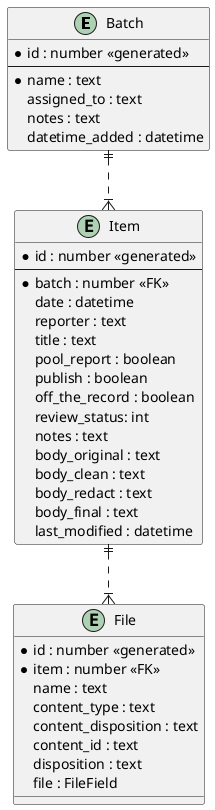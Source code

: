 @startuml db_schema

entity "Batch" as Batch {
  *id : number <<generated>>
  --
  *name : text
  assigned_to : text
  notes : text
  datetime_added : datetime
}

Entity "File" as File {
    *id : number <<generated>>
    *item : number <<FK>>
    name : text
    content_type : text
    content_disposition : text
    content_id : text
    disposition : text
    file : FileField
    }

entity "Item" as Item {
  *id : number <<generated>>
  --
  *batch : number <<FK>>
  date : datetime
  reporter : text
  title : text
  pool_report : boolean
  publish : boolean
  off_the_record : boolean
  review_status: int
  notes : text
  body_original : text
  body_clean : text
  body_redact : text
  body_final : text
  last_modified : datetime
}

Batch ||..|{ Item
Item ||..|{ File

@enduml